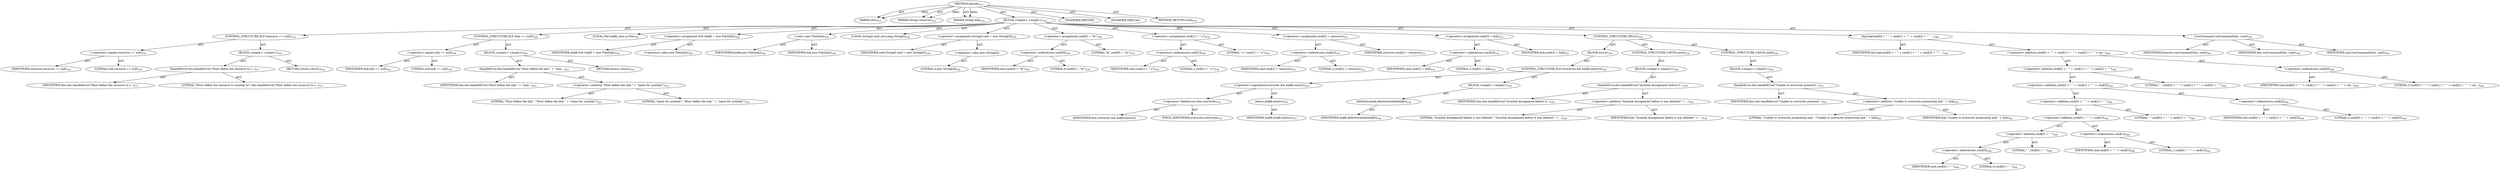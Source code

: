 digraph "doLink" {  
"111669149709" [label = <(METHOD,doLink)<SUB>514</SUB>> ]
"115964117001" [label = <(PARAM,this)<SUB>514</SUB>> ]
"115964117019" [label = <(PARAM,String resource)<SUB>514</SUB>> ]
"115964117020" [label = <(PARAM,String link)<SUB>514</SUB>> ]
"25769803836" [label = <(BLOCK,&lt;empty&gt;,&lt;empty&gt;)<SUB>514</SUB>> ]
"47244640296" [label = <(CONTROL_STRUCTURE,IF,if (resource == null))<SUB>516</SUB>> ]
"30064771296" [label = <(&lt;operator&gt;.equals,resource == null)<SUB>516</SUB>> ]
"68719476937" [label = <(IDENTIFIER,resource,resource == null)<SUB>516</SUB>> ]
"90194313258" [label = <(LITERAL,null,resource == null)<SUB>516</SUB>> ]
"25769803837" [label = <(BLOCK,&lt;empty&gt;,&lt;empty&gt;)<SUB>516</SUB>> ]
"30064771297" [label = <(handleError,this.handleError(&quot;Must define the resource to s...)<SUB>517</SUB>> ]
"68719476758" [label = <(IDENTIFIER,this,this.handleError(&quot;Must define the resource to s...)<SUB>517</SUB>> ]
"90194313259" [label = <(LITERAL,&quot;Must define the resource to symlink to!&quot;,this.handleError(&quot;Must define the resource to s...)<SUB>517</SUB>> ]
"146028888067" [label = <(RETURN,return;,return;)<SUB>518</SUB>> ]
"47244640297" [label = <(CONTROL_STRUCTURE,IF,if (link == null))<SUB>520</SUB>> ]
"30064771298" [label = <(&lt;operator&gt;.equals,link == null)<SUB>520</SUB>> ]
"68719476938" [label = <(IDENTIFIER,link,link == null)<SUB>520</SUB>> ]
"90194313260" [label = <(LITERAL,null,link == null)<SUB>520</SUB>> ]
"25769803838" [label = <(BLOCK,&lt;empty&gt;,&lt;empty&gt;)<SUB>520</SUB>> ]
"30064771299" [label = <(handleError,this.handleError(&quot;Must define the link &quot; + &quot;nam...)<SUB>521</SUB>> ]
"68719476759" [label = <(IDENTIFIER,this,this.handleError(&quot;Must define the link &quot; + &quot;nam...)<SUB>521</SUB>> ]
"30064771300" [label = <(&lt;operator&gt;.addition,&quot;Must define the link &quot; + &quot;name for symlink!&quot;)<SUB>521</SUB>> ]
"90194313261" [label = <(LITERAL,&quot;Must define the link &quot;,&quot;Must define the link &quot; + &quot;name for symlink!&quot;)<SUB>521</SUB>> ]
"90194313262" [label = <(LITERAL,&quot;name for symlink!&quot;,&quot;Must define the link &quot; + &quot;name for symlink!&quot;)<SUB>522</SUB>> ]
"146028888068" [label = <(RETURN,return;,return;)<SUB>523</SUB>> ]
"94489280541" [label = <(LOCAL,File linkfil: java.io.File)<SUB>526</SUB>> ]
"30064771301" [label = <(&lt;operator&gt;.assignment,File linkfil = new File(link))<SUB>526</SUB>> ]
"68719476939" [label = <(IDENTIFIER,linkfil,File linkfil = new File(link))<SUB>526</SUB>> ]
"30064771302" [label = <(&lt;operator&gt;.alloc,new File(link))<SUB>526</SUB>> ]
"30064771303" [label = <(&lt;init&gt;,new File(link))<SUB>526</SUB>> ]
"68719476940" [label = <(IDENTIFIER,linkfil,new File(link))<SUB>526</SUB>> ]
"68719476941" [label = <(IDENTIFIER,link,new File(link))<SUB>526</SUB>> ]
"94489280542" [label = <(LOCAL,String[] cmd: java.lang.String[])<SUB>528</SUB>> ]
"30064771304" [label = <(&lt;operator&gt;.assignment,String[] cmd = new String[4])<SUB>528</SUB>> ]
"68719476942" [label = <(IDENTIFIER,cmd,String[] cmd = new String[4])<SUB>528</SUB>> ]
"30064771305" [label = <(&lt;operator&gt;.alloc,new String[4])> ]
"90194313263" [label = <(LITERAL,4,new String[4])<SUB>528</SUB>> ]
"30064771306" [label = <(&lt;operator&gt;.assignment,cmd[0] = &quot;ln&quot;)<SUB>529</SUB>> ]
"30064771307" [label = <(&lt;operator&gt;.indexAccess,cmd[0])<SUB>529</SUB>> ]
"68719476943" [label = <(IDENTIFIER,cmd,cmd[0] = &quot;ln&quot;)<SUB>529</SUB>> ]
"90194313264" [label = <(LITERAL,0,cmd[0] = &quot;ln&quot;)<SUB>529</SUB>> ]
"90194313265" [label = <(LITERAL,&quot;ln&quot;,cmd[0] = &quot;ln&quot;)<SUB>529</SUB>> ]
"30064771308" [label = <(&lt;operator&gt;.assignment,cmd[1] = &quot;-s&quot;)<SUB>530</SUB>> ]
"30064771309" [label = <(&lt;operator&gt;.indexAccess,cmd[1])<SUB>530</SUB>> ]
"68719476944" [label = <(IDENTIFIER,cmd,cmd[1] = &quot;-s&quot;)<SUB>530</SUB>> ]
"90194313266" [label = <(LITERAL,1,cmd[1] = &quot;-s&quot;)<SUB>530</SUB>> ]
"90194313267" [label = <(LITERAL,&quot;-s&quot;,cmd[1] = &quot;-s&quot;)<SUB>530</SUB>> ]
"30064771310" [label = <(&lt;operator&gt;.assignment,cmd[2] = resource)<SUB>531</SUB>> ]
"30064771311" [label = <(&lt;operator&gt;.indexAccess,cmd[2])<SUB>531</SUB>> ]
"68719476945" [label = <(IDENTIFIER,cmd,cmd[2] = resource)<SUB>531</SUB>> ]
"90194313268" [label = <(LITERAL,2,cmd[2] = resource)<SUB>531</SUB>> ]
"68719476946" [label = <(IDENTIFIER,resource,cmd[2] = resource)<SUB>531</SUB>> ]
"30064771312" [label = <(&lt;operator&gt;.assignment,cmd[3] = link)<SUB>532</SUB>> ]
"30064771313" [label = <(&lt;operator&gt;.indexAccess,cmd[3])<SUB>532</SUB>> ]
"68719476947" [label = <(IDENTIFIER,cmd,cmd[3] = link)<SUB>532</SUB>> ]
"90194313269" [label = <(LITERAL,3,cmd[3] = link)<SUB>532</SUB>> ]
"68719476948" [label = <(IDENTIFIER,link,cmd[3] = link)<SUB>532</SUB>> ]
"47244640298" [label = <(CONTROL_STRUCTURE,TRY,try)<SUB>534</SUB>> ]
"25769803839" [label = <(BLOCK,try,try)<SUB>534</SUB>> ]
"47244640299" [label = <(CONTROL_STRUCTURE,IF,if (overwrite &amp;&amp; linkfil.exists()))<SUB>535</SUB>> ]
"30064771314" [label = <(&lt;operator&gt;.logicalAnd,overwrite &amp;&amp; linkfil.exists())<SUB>535</SUB>> ]
"30064771315" [label = <(&lt;operator&gt;.fieldAccess,this.overwrite)<SUB>535</SUB>> ]
"68719476949" [label = <(IDENTIFIER,this,overwrite &amp;&amp; linkfil.exists())> ]
"55834574889" [label = <(FIELD_IDENTIFIER,overwrite,overwrite)<SUB>535</SUB>> ]
"30064771316" [label = <(exists,linkfil.exists())<SUB>535</SUB>> ]
"68719476950" [label = <(IDENTIFIER,linkfil,linkfil.exists())<SUB>535</SUB>> ]
"25769803840" [label = <(BLOCK,&lt;empty&gt;,&lt;empty&gt;)<SUB>535</SUB>> ]
"30064771317" [label = <(deleteSymlink,deleteSymlink(linkfil))<SUB>536</SUB>> ]
"68719476951" [label = <(IDENTIFIER,linkfil,deleteSymlink(linkfil))<SUB>536</SUB>> ]
"47244640300" [label = <(CONTROL_STRUCTURE,CATCH,catch)<SUB>538</SUB>> ]
"25769803841" [label = <(BLOCK,&lt;empty&gt;,&lt;empty&gt;)<SUB>538</SUB>> ]
"30064771318" [label = <(handleError,this.handleError(&quot;Symlink dissapeared before it...)<SUB>539</SUB>> ]
"68719476760" [label = <(IDENTIFIER,this,this.handleError(&quot;Symlink dissapeared before it...)<SUB>539</SUB>> ]
"30064771319" [label = <(&lt;operator&gt;.addition,&quot;Symlink dissapeared before it was deleted:&quot; + ...)<SUB>539</SUB>> ]
"90194313270" [label = <(LITERAL,&quot;Symlink dissapeared before it was deleted:&quot;,&quot;Symlink dissapeared before it was deleted:&quot; + ...)<SUB>539</SUB>> ]
"68719476952" [label = <(IDENTIFIER,link,&quot;Symlink dissapeared before it was deleted:&quot; + ...)<SUB>539</SUB>> ]
"47244640301" [label = <(CONTROL_STRUCTURE,CATCH,catch)<SUB>540</SUB>> ]
"25769803842" [label = <(BLOCK,&lt;empty&gt;,&lt;empty&gt;)<SUB>540</SUB>> ]
"30064771320" [label = <(handleError,this.handleError(&quot;Unable to overwrite preexisti...)<SUB>541</SUB>> ]
"68719476761" [label = <(IDENTIFIER,this,this.handleError(&quot;Unable to overwrite preexisti...)<SUB>541</SUB>> ]
"30064771321" [label = <(&lt;operator&gt;.addition,&quot;Unable to overwrite preexisting link &quot; + link)<SUB>541</SUB>> ]
"90194313271" [label = <(LITERAL,&quot;Unable to overwrite preexisting link &quot;,&quot;Unable to overwrite preexisting link &quot; + link)<SUB>541</SUB>> ]
"68719476953" [label = <(IDENTIFIER,link,&quot;Unable to overwrite preexisting link &quot; + link)<SUB>541</SUB>> ]
"30064771322" [label = <(log,log(cmd[0] + &quot; &quot; + cmd[1] + &quot; &quot; + cmd[2] + &quot; &quot; ...)<SUB>544</SUB>> ]
"68719476762" [label = <(IDENTIFIER,this,log(cmd[0] + &quot; &quot; + cmd[1] + &quot; &quot; + cmd[2] + &quot; &quot; ...)<SUB>544</SUB>> ]
"30064771323" [label = <(&lt;operator&gt;.addition,cmd[0] + &quot; &quot; + cmd[1] + &quot; &quot; + cmd[2] + &quot; &quot; + cm...)<SUB>544</SUB>> ]
"30064771324" [label = <(&lt;operator&gt;.addition,cmd[0] + &quot; &quot; + cmd[1] + &quot; &quot; + cmd[2] + &quot; &quot;)<SUB>544</SUB>> ]
"30064771325" [label = <(&lt;operator&gt;.addition,cmd[0] + &quot; &quot; + cmd[1] + &quot; &quot; + cmd[2])<SUB>544</SUB>> ]
"30064771326" [label = <(&lt;operator&gt;.addition,cmd[0] + &quot; &quot; + cmd[1] + &quot; &quot;)<SUB>544</SUB>> ]
"30064771327" [label = <(&lt;operator&gt;.addition,cmd[0] + &quot; &quot; + cmd[1])<SUB>544</SUB>> ]
"30064771328" [label = <(&lt;operator&gt;.addition,cmd[0] + &quot; &quot;)<SUB>544</SUB>> ]
"30064771329" [label = <(&lt;operator&gt;.indexAccess,cmd[0])<SUB>544</SUB>> ]
"68719476954" [label = <(IDENTIFIER,cmd,cmd[0] + &quot; &quot;)<SUB>544</SUB>> ]
"90194313272" [label = <(LITERAL,0,cmd[0] + &quot; &quot;)<SUB>544</SUB>> ]
"90194313273" [label = <(LITERAL,&quot; &quot;,cmd[0] + &quot; &quot;)<SUB>544</SUB>> ]
"30064771330" [label = <(&lt;operator&gt;.indexAccess,cmd[1])<SUB>544</SUB>> ]
"68719476955" [label = <(IDENTIFIER,cmd,cmd[0] + &quot; &quot; + cmd[1])<SUB>544</SUB>> ]
"90194313274" [label = <(LITERAL,1,cmd[0] + &quot; &quot; + cmd[1])<SUB>544</SUB>> ]
"90194313275" [label = <(LITERAL,&quot; &quot;,cmd[0] + &quot; &quot; + cmd[1] + &quot; &quot;)<SUB>544</SUB>> ]
"30064771331" [label = <(&lt;operator&gt;.indexAccess,cmd[2])<SUB>544</SUB>> ]
"68719476956" [label = <(IDENTIFIER,cmd,cmd[0] + &quot; &quot; + cmd[1] + &quot; &quot; + cmd[2])<SUB>544</SUB>> ]
"90194313276" [label = <(LITERAL,2,cmd[0] + &quot; &quot; + cmd[1] + &quot; &quot; + cmd[2])<SUB>544</SUB>> ]
"90194313277" [label = <(LITERAL,&quot; &quot;,cmd[0] + &quot; &quot; + cmd[1] + &quot; &quot; + cmd[2] + &quot; &quot;)<SUB>544</SUB>> ]
"30064771332" [label = <(&lt;operator&gt;.indexAccess,cmd[3])<SUB>544</SUB>> ]
"68719476957" [label = <(IDENTIFIER,cmd,cmd[0] + &quot; &quot; + cmd[1] + &quot; &quot; + cmd[2] + &quot; &quot; + cm...)<SUB>544</SUB>> ]
"90194313278" [label = <(LITERAL,3,cmd[0] + &quot; &quot; + cmd[1] + &quot; &quot; + cmd[2] + &quot; &quot; + cm...)<SUB>544</SUB>> ]
"30064771333" [label = <(runCommand,runCommand(this, cmd))<SUB>545</SUB>> ]
"68719476958" [label = <(IDENTIFIER,Execute,runCommand(this, cmd))<SUB>545</SUB>> ]
"68719476763" [label = <(IDENTIFIER,this,runCommand(this, cmd))<SUB>545</SUB>> ]
"68719476959" [label = <(IDENTIFIER,cmd,runCommand(this, cmd))<SUB>545</SUB>> ]
"133143986209" [label = <(MODIFIER,PRIVATE)> ]
"133143986210" [label = <(MODIFIER,VIRTUAL)> ]
"128849018893" [label = <(METHOD_RETURN,void)<SUB>514</SUB>> ]
  "111669149709" -> "115964117001"  [ label = "AST: "] 
  "111669149709" -> "115964117019"  [ label = "AST: "] 
  "111669149709" -> "115964117020"  [ label = "AST: "] 
  "111669149709" -> "25769803836"  [ label = "AST: "] 
  "111669149709" -> "133143986209"  [ label = "AST: "] 
  "111669149709" -> "133143986210"  [ label = "AST: "] 
  "111669149709" -> "128849018893"  [ label = "AST: "] 
  "25769803836" -> "47244640296"  [ label = "AST: "] 
  "25769803836" -> "47244640297"  [ label = "AST: "] 
  "25769803836" -> "94489280541"  [ label = "AST: "] 
  "25769803836" -> "30064771301"  [ label = "AST: "] 
  "25769803836" -> "30064771303"  [ label = "AST: "] 
  "25769803836" -> "94489280542"  [ label = "AST: "] 
  "25769803836" -> "30064771304"  [ label = "AST: "] 
  "25769803836" -> "30064771306"  [ label = "AST: "] 
  "25769803836" -> "30064771308"  [ label = "AST: "] 
  "25769803836" -> "30064771310"  [ label = "AST: "] 
  "25769803836" -> "30064771312"  [ label = "AST: "] 
  "25769803836" -> "47244640298"  [ label = "AST: "] 
  "25769803836" -> "30064771322"  [ label = "AST: "] 
  "25769803836" -> "30064771333"  [ label = "AST: "] 
  "47244640296" -> "30064771296"  [ label = "AST: "] 
  "47244640296" -> "25769803837"  [ label = "AST: "] 
  "30064771296" -> "68719476937"  [ label = "AST: "] 
  "30064771296" -> "90194313258"  [ label = "AST: "] 
  "25769803837" -> "30064771297"  [ label = "AST: "] 
  "25769803837" -> "146028888067"  [ label = "AST: "] 
  "30064771297" -> "68719476758"  [ label = "AST: "] 
  "30064771297" -> "90194313259"  [ label = "AST: "] 
  "47244640297" -> "30064771298"  [ label = "AST: "] 
  "47244640297" -> "25769803838"  [ label = "AST: "] 
  "30064771298" -> "68719476938"  [ label = "AST: "] 
  "30064771298" -> "90194313260"  [ label = "AST: "] 
  "25769803838" -> "30064771299"  [ label = "AST: "] 
  "25769803838" -> "146028888068"  [ label = "AST: "] 
  "30064771299" -> "68719476759"  [ label = "AST: "] 
  "30064771299" -> "30064771300"  [ label = "AST: "] 
  "30064771300" -> "90194313261"  [ label = "AST: "] 
  "30064771300" -> "90194313262"  [ label = "AST: "] 
  "30064771301" -> "68719476939"  [ label = "AST: "] 
  "30064771301" -> "30064771302"  [ label = "AST: "] 
  "30064771303" -> "68719476940"  [ label = "AST: "] 
  "30064771303" -> "68719476941"  [ label = "AST: "] 
  "30064771304" -> "68719476942"  [ label = "AST: "] 
  "30064771304" -> "30064771305"  [ label = "AST: "] 
  "30064771305" -> "90194313263"  [ label = "AST: "] 
  "30064771306" -> "30064771307"  [ label = "AST: "] 
  "30064771306" -> "90194313265"  [ label = "AST: "] 
  "30064771307" -> "68719476943"  [ label = "AST: "] 
  "30064771307" -> "90194313264"  [ label = "AST: "] 
  "30064771308" -> "30064771309"  [ label = "AST: "] 
  "30064771308" -> "90194313267"  [ label = "AST: "] 
  "30064771309" -> "68719476944"  [ label = "AST: "] 
  "30064771309" -> "90194313266"  [ label = "AST: "] 
  "30064771310" -> "30064771311"  [ label = "AST: "] 
  "30064771310" -> "68719476946"  [ label = "AST: "] 
  "30064771311" -> "68719476945"  [ label = "AST: "] 
  "30064771311" -> "90194313268"  [ label = "AST: "] 
  "30064771312" -> "30064771313"  [ label = "AST: "] 
  "30064771312" -> "68719476948"  [ label = "AST: "] 
  "30064771313" -> "68719476947"  [ label = "AST: "] 
  "30064771313" -> "90194313269"  [ label = "AST: "] 
  "47244640298" -> "25769803839"  [ label = "AST: "] 
  "47244640298" -> "47244640300"  [ label = "AST: "] 
  "47244640298" -> "47244640301"  [ label = "AST: "] 
  "25769803839" -> "47244640299"  [ label = "AST: "] 
  "47244640299" -> "30064771314"  [ label = "AST: "] 
  "47244640299" -> "25769803840"  [ label = "AST: "] 
  "30064771314" -> "30064771315"  [ label = "AST: "] 
  "30064771314" -> "30064771316"  [ label = "AST: "] 
  "30064771315" -> "68719476949"  [ label = "AST: "] 
  "30064771315" -> "55834574889"  [ label = "AST: "] 
  "30064771316" -> "68719476950"  [ label = "AST: "] 
  "25769803840" -> "30064771317"  [ label = "AST: "] 
  "30064771317" -> "68719476951"  [ label = "AST: "] 
  "47244640300" -> "25769803841"  [ label = "AST: "] 
  "25769803841" -> "30064771318"  [ label = "AST: "] 
  "30064771318" -> "68719476760"  [ label = "AST: "] 
  "30064771318" -> "30064771319"  [ label = "AST: "] 
  "30064771319" -> "90194313270"  [ label = "AST: "] 
  "30064771319" -> "68719476952"  [ label = "AST: "] 
  "47244640301" -> "25769803842"  [ label = "AST: "] 
  "25769803842" -> "30064771320"  [ label = "AST: "] 
  "30064771320" -> "68719476761"  [ label = "AST: "] 
  "30064771320" -> "30064771321"  [ label = "AST: "] 
  "30064771321" -> "90194313271"  [ label = "AST: "] 
  "30064771321" -> "68719476953"  [ label = "AST: "] 
  "30064771322" -> "68719476762"  [ label = "AST: "] 
  "30064771322" -> "30064771323"  [ label = "AST: "] 
  "30064771323" -> "30064771324"  [ label = "AST: "] 
  "30064771323" -> "30064771332"  [ label = "AST: "] 
  "30064771324" -> "30064771325"  [ label = "AST: "] 
  "30064771324" -> "90194313277"  [ label = "AST: "] 
  "30064771325" -> "30064771326"  [ label = "AST: "] 
  "30064771325" -> "30064771331"  [ label = "AST: "] 
  "30064771326" -> "30064771327"  [ label = "AST: "] 
  "30064771326" -> "90194313275"  [ label = "AST: "] 
  "30064771327" -> "30064771328"  [ label = "AST: "] 
  "30064771327" -> "30064771330"  [ label = "AST: "] 
  "30064771328" -> "30064771329"  [ label = "AST: "] 
  "30064771328" -> "90194313273"  [ label = "AST: "] 
  "30064771329" -> "68719476954"  [ label = "AST: "] 
  "30064771329" -> "90194313272"  [ label = "AST: "] 
  "30064771330" -> "68719476955"  [ label = "AST: "] 
  "30064771330" -> "90194313274"  [ label = "AST: "] 
  "30064771331" -> "68719476956"  [ label = "AST: "] 
  "30064771331" -> "90194313276"  [ label = "AST: "] 
  "30064771332" -> "68719476957"  [ label = "AST: "] 
  "30064771332" -> "90194313278"  [ label = "AST: "] 
  "30064771333" -> "68719476958"  [ label = "AST: "] 
  "30064771333" -> "68719476763"  [ label = "AST: "] 
  "30064771333" -> "68719476959"  [ label = "AST: "] 
  "111669149709" -> "115964117001"  [ label = "DDG: "] 
  "111669149709" -> "115964117019"  [ label = "DDG: "] 
  "111669149709" -> "115964117020"  [ label = "DDG: "] 
}
